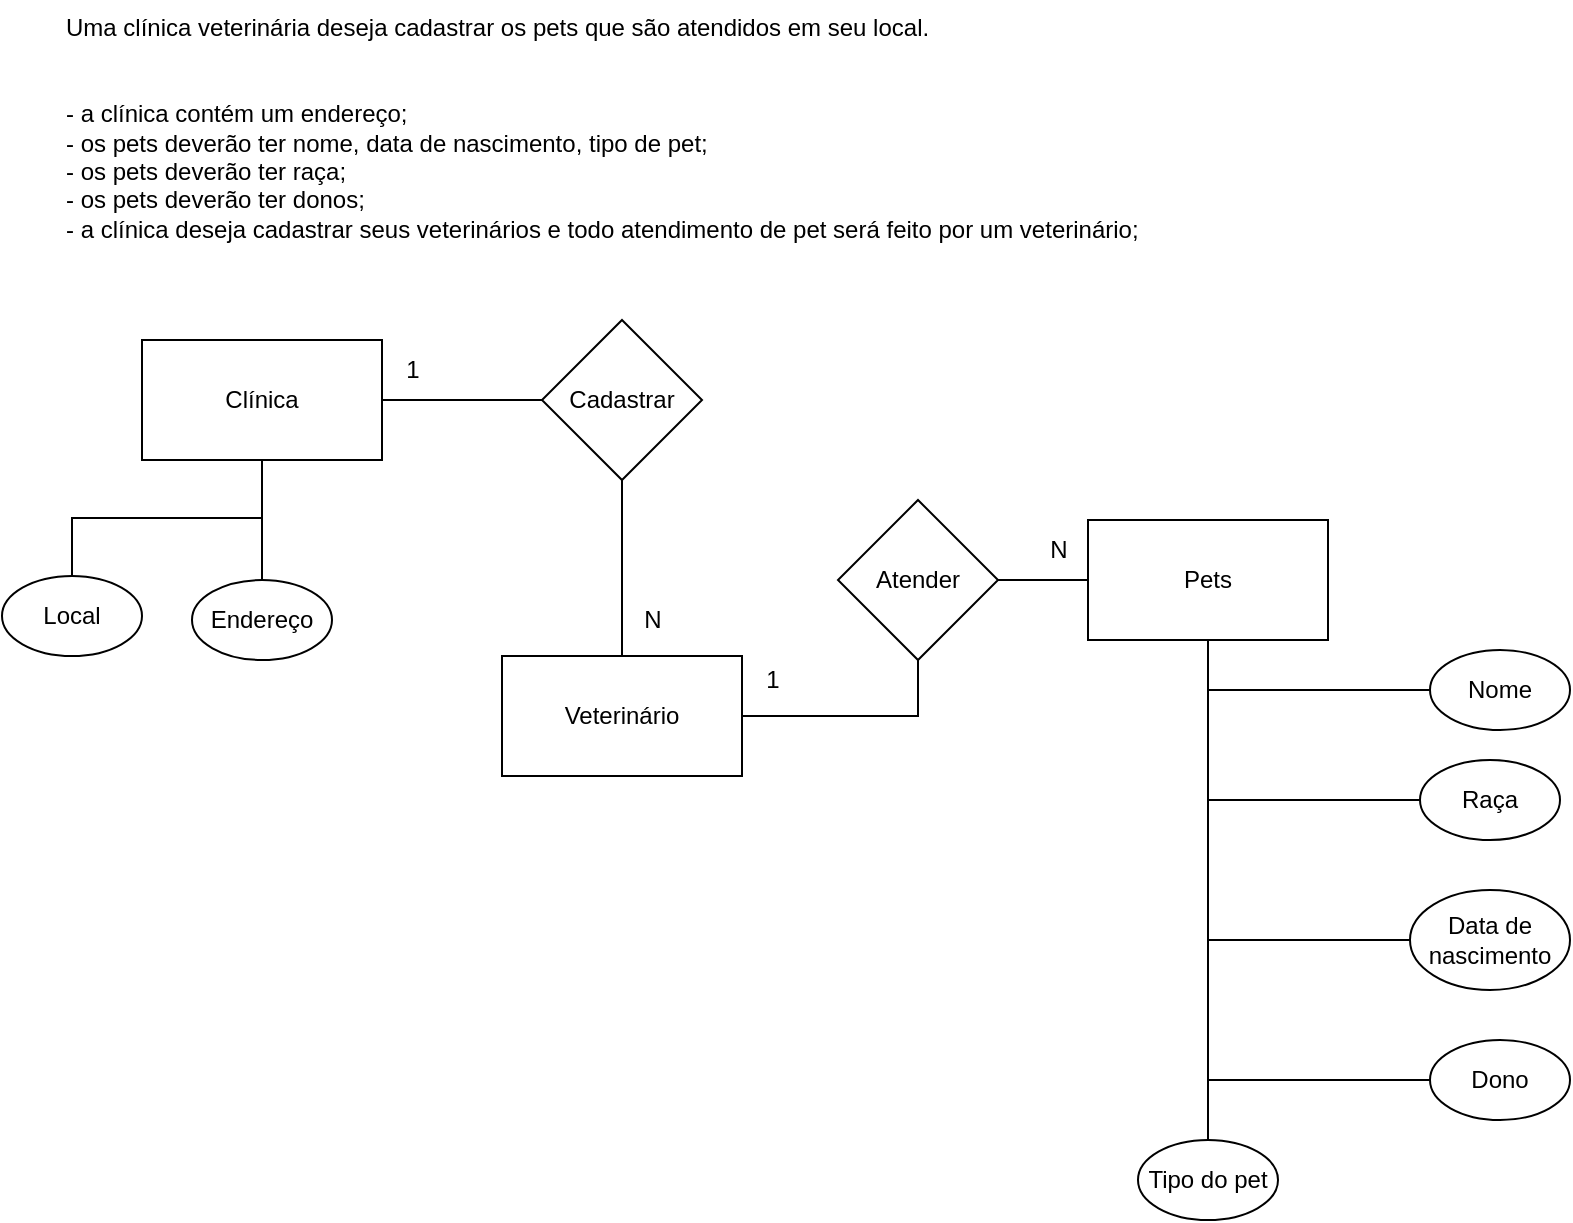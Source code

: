 <mxfile version="21.6.5" type="device">
  <diagram name="Página-1" id="mQhGY9ACcOzEYt235Phv">
    <mxGraphModel dx="1050" dy="533" grid="1" gridSize="10" guides="1" tooltips="1" connect="1" arrows="1" fold="1" page="1" pageScale="1" pageWidth="827" pageHeight="1169" math="0" shadow="0">
      <root>
        <mxCell id="0" />
        <mxCell id="1" parent="0" />
        <mxCell id="fu5Ewcn0CZZ8oZ9e_5qF-1" value="Uma clínica veterinária deseja cadastrar os pets que são atendidos em seu local.&#xa;&#xa;&#xa;- a clínica contém um endereço;&#xa;- os pets deverão ter nome, data de nascimento, tipo de pet;&#xa;- os pets deverão ter raça;&#xa;- os pets deverão ter donos;&#xa;- a clínica deseja cadastrar seus veterinários e todo atendimento de pet será feito por um veterinário;" style="text;whiteSpace=wrap;" vertex="1" parent="1">
          <mxGeometry x="40" y="40" width="560" height="150" as="geometry" />
        </mxCell>
        <mxCell id="fu5Ewcn0CZZ8oZ9e_5qF-17" style="edgeStyle=orthogonalEdgeStyle;rounded=0;orthogonalLoop=1;jettySize=auto;html=1;entryX=0;entryY=0.5;entryDx=0;entryDy=0;endArrow=none;endFill=0;" edge="1" parent="1" source="fu5Ewcn0CZZ8oZ9e_5qF-2" target="fu5Ewcn0CZZ8oZ9e_5qF-3">
          <mxGeometry relative="1" as="geometry" />
        </mxCell>
        <mxCell id="fu5Ewcn0CZZ8oZ9e_5qF-2" value="&lt;font style=&quot;vertical-align: inherit;&quot;&gt;&lt;font style=&quot;vertical-align: inherit;&quot;&gt;Clínica&lt;/font&gt;&lt;/font&gt;" style="rounded=0;whiteSpace=wrap;html=1;" vertex="1" parent="1">
          <mxGeometry x="80" y="210" width="120" height="60" as="geometry" />
        </mxCell>
        <mxCell id="fu5Ewcn0CZZ8oZ9e_5qF-35" style="edgeStyle=orthogonalEdgeStyle;rounded=0;orthogonalLoop=1;jettySize=auto;html=1;entryX=0.5;entryY=0;entryDx=0;entryDy=0;endArrow=none;endFill=0;" edge="1" parent="1" source="fu5Ewcn0CZZ8oZ9e_5qF-3" target="fu5Ewcn0CZZ8oZ9e_5qF-24">
          <mxGeometry relative="1" as="geometry" />
        </mxCell>
        <mxCell id="fu5Ewcn0CZZ8oZ9e_5qF-3" value="Cadastrar" style="rhombus;whiteSpace=wrap;html=1;" vertex="1" parent="1">
          <mxGeometry x="280" y="200" width="80" height="80" as="geometry" />
        </mxCell>
        <mxCell id="fu5Ewcn0CZZ8oZ9e_5qF-4" value="&lt;font style=&quot;vertical-align: inherit;&quot;&gt;&lt;font style=&quot;vertical-align: inherit;&quot;&gt;Pets&lt;/font&gt;&lt;/font&gt;" style="rounded=0;whiteSpace=wrap;html=1;" vertex="1" parent="1">
          <mxGeometry x="553" y="300" width="120" height="60" as="geometry" />
        </mxCell>
        <mxCell id="fu5Ewcn0CZZ8oZ9e_5qF-6" style="edgeStyle=orthogonalEdgeStyle;rounded=0;orthogonalLoop=1;jettySize=auto;html=1;entryX=0.5;entryY=1;entryDx=0;entryDy=0;endArrow=none;endFill=0;" edge="1" parent="1" source="fu5Ewcn0CZZ8oZ9e_5qF-5" target="fu5Ewcn0CZZ8oZ9e_5qF-2">
          <mxGeometry relative="1" as="geometry" />
        </mxCell>
        <mxCell id="fu5Ewcn0CZZ8oZ9e_5qF-5" value="&lt;font style=&quot;vertical-align: inherit;&quot;&gt;&lt;font style=&quot;vertical-align: inherit;&quot;&gt;Endereço&lt;/font&gt;&lt;/font&gt;" style="ellipse;whiteSpace=wrap;html=1;" vertex="1" parent="1">
          <mxGeometry x="105" y="330" width="70" height="40" as="geometry" />
        </mxCell>
        <mxCell id="fu5Ewcn0CZZ8oZ9e_5qF-42" style="edgeStyle=orthogonalEdgeStyle;rounded=0;orthogonalLoop=1;jettySize=auto;html=1;entryX=0.5;entryY=1;entryDx=0;entryDy=0;endArrow=none;endFill=0;" edge="1" parent="1" source="fu5Ewcn0CZZ8oZ9e_5qF-7" target="fu5Ewcn0CZZ8oZ9e_5qF-4">
          <mxGeometry relative="1" as="geometry" />
        </mxCell>
        <mxCell id="fu5Ewcn0CZZ8oZ9e_5qF-7" value="&lt;font style=&quot;vertical-align: inherit;&quot;&gt;&lt;font style=&quot;vertical-align: inherit;&quot;&gt;&lt;font style=&quot;vertical-align: inherit;&quot;&gt;&lt;font style=&quot;vertical-align: inherit;&quot;&gt;Nome&lt;/font&gt;&lt;/font&gt;&lt;/font&gt;&lt;/font&gt;" style="ellipse;whiteSpace=wrap;html=1;" vertex="1" parent="1">
          <mxGeometry x="724" y="365" width="70" height="40" as="geometry" />
        </mxCell>
        <mxCell id="fu5Ewcn0CZZ8oZ9e_5qF-40" style="edgeStyle=orthogonalEdgeStyle;rounded=0;orthogonalLoop=1;jettySize=auto;html=1;entryX=0.5;entryY=1;entryDx=0;entryDy=0;endArrow=none;endFill=0;" edge="1" parent="1" source="fu5Ewcn0CZZ8oZ9e_5qF-8" target="fu5Ewcn0CZZ8oZ9e_5qF-4">
          <mxGeometry relative="1" as="geometry" />
        </mxCell>
        <mxCell id="fu5Ewcn0CZZ8oZ9e_5qF-8" value="&lt;font style=&quot;vertical-align: inherit;&quot;&gt;&lt;font style=&quot;vertical-align: inherit;&quot;&gt;&lt;font style=&quot;vertical-align: inherit;&quot;&gt;&lt;font style=&quot;vertical-align: inherit;&quot;&gt;&lt;font style=&quot;vertical-align: inherit;&quot;&gt;&lt;font style=&quot;vertical-align: inherit;&quot;&gt;Data de nascimento&lt;/font&gt;&lt;/font&gt;&lt;/font&gt;&lt;/font&gt;&lt;/font&gt;&lt;/font&gt;" style="ellipse;whiteSpace=wrap;html=1;" vertex="1" parent="1">
          <mxGeometry x="714" y="485" width="80" height="50" as="geometry" />
        </mxCell>
        <mxCell id="fu5Ewcn0CZZ8oZ9e_5qF-41" style="edgeStyle=orthogonalEdgeStyle;rounded=0;orthogonalLoop=1;jettySize=auto;html=1;entryX=0.5;entryY=1;entryDx=0;entryDy=0;endArrow=none;endFill=0;" edge="1" parent="1" source="fu5Ewcn0CZZ8oZ9e_5qF-9" target="fu5Ewcn0CZZ8oZ9e_5qF-4">
          <mxGeometry relative="1" as="geometry" />
        </mxCell>
        <mxCell id="fu5Ewcn0CZZ8oZ9e_5qF-9" value="&lt;font style=&quot;vertical-align: inherit;&quot;&gt;&lt;font style=&quot;vertical-align: inherit;&quot;&gt;&lt;font style=&quot;vertical-align: inherit;&quot;&gt;&lt;font style=&quot;vertical-align: inherit;&quot;&gt;&lt;font style=&quot;vertical-align: inherit;&quot;&gt;&lt;font style=&quot;vertical-align: inherit;&quot;&gt;Raça&lt;/font&gt;&lt;/font&gt;&lt;/font&gt;&lt;/font&gt;&lt;/font&gt;&lt;/font&gt;" style="ellipse;whiteSpace=wrap;html=1;" vertex="1" parent="1">
          <mxGeometry x="719" y="420" width="70" height="40" as="geometry" />
        </mxCell>
        <mxCell id="fu5Ewcn0CZZ8oZ9e_5qF-38" style="edgeStyle=orthogonalEdgeStyle;rounded=0;orthogonalLoop=1;jettySize=auto;html=1;entryX=0.5;entryY=1;entryDx=0;entryDy=0;endArrow=none;endFill=0;" edge="1" parent="1" source="fu5Ewcn0CZZ8oZ9e_5qF-13" target="fu5Ewcn0CZZ8oZ9e_5qF-4">
          <mxGeometry relative="1" as="geometry" />
        </mxCell>
        <mxCell id="fu5Ewcn0CZZ8oZ9e_5qF-13" value="&lt;font style=&quot;vertical-align: inherit;&quot;&gt;&lt;font style=&quot;vertical-align: inherit;&quot;&gt;&lt;font style=&quot;vertical-align: inherit;&quot;&gt;&lt;font style=&quot;vertical-align: inherit;&quot;&gt;&lt;font style=&quot;vertical-align: inherit;&quot;&gt;&lt;font style=&quot;vertical-align: inherit;&quot;&gt;Dono&lt;/font&gt;&lt;/font&gt;&lt;/font&gt;&lt;/font&gt;&lt;/font&gt;&lt;/font&gt;" style="ellipse;whiteSpace=wrap;html=1;" vertex="1" parent="1">
          <mxGeometry x="724" y="560" width="70" height="40" as="geometry" />
        </mxCell>
        <mxCell id="fu5Ewcn0CZZ8oZ9e_5qF-37" style="edgeStyle=orthogonalEdgeStyle;rounded=0;orthogonalLoop=1;jettySize=auto;html=1;entryX=0.5;entryY=1;entryDx=0;entryDy=0;endArrow=none;endFill=0;" edge="1" parent="1" source="fu5Ewcn0CZZ8oZ9e_5qF-14" target="fu5Ewcn0CZZ8oZ9e_5qF-4">
          <mxGeometry relative="1" as="geometry" />
        </mxCell>
        <mxCell id="fu5Ewcn0CZZ8oZ9e_5qF-14" value="&lt;font style=&quot;vertical-align: inherit;&quot;&gt;&lt;font style=&quot;vertical-align: inherit;&quot;&gt;&lt;font style=&quot;vertical-align: inherit;&quot;&gt;&lt;font style=&quot;vertical-align: inherit;&quot;&gt;&lt;font style=&quot;vertical-align: inherit;&quot;&gt;&lt;font style=&quot;vertical-align: inherit;&quot;&gt;Tipo do pet&lt;/font&gt;&lt;/font&gt;&lt;/font&gt;&lt;/font&gt;&lt;/font&gt;&lt;/font&gt;" style="ellipse;whiteSpace=wrap;html=1;" vertex="1" parent="1">
          <mxGeometry x="578" y="610" width="70" height="40" as="geometry" />
        </mxCell>
        <mxCell id="fu5Ewcn0CZZ8oZ9e_5qF-19" value="1" style="text;html=1;align=center;verticalAlign=middle;resizable=0;points=[];autosize=1;strokeColor=none;fillColor=none;" vertex="1" parent="1">
          <mxGeometry x="200" y="210" width="30" height="30" as="geometry" />
        </mxCell>
        <mxCell id="fu5Ewcn0CZZ8oZ9e_5qF-20" value="N" style="text;html=1;align=center;verticalAlign=middle;resizable=0;points=[];autosize=1;strokeColor=none;fillColor=none;" vertex="1" parent="1">
          <mxGeometry x="523" y="300" width="30" height="30" as="geometry" />
        </mxCell>
        <mxCell id="fu5Ewcn0CZZ8oZ9e_5qF-23" style="edgeStyle=orthogonalEdgeStyle;rounded=0;orthogonalLoop=1;jettySize=auto;html=1;entryX=0.5;entryY=1;entryDx=0;entryDy=0;endArrow=none;endFill=0;" edge="1" parent="1" source="fu5Ewcn0CZZ8oZ9e_5qF-22" target="fu5Ewcn0CZZ8oZ9e_5qF-2">
          <mxGeometry relative="1" as="geometry" />
        </mxCell>
        <mxCell id="fu5Ewcn0CZZ8oZ9e_5qF-22" value="&lt;font style=&quot;vertical-align: inherit;&quot;&gt;&lt;font style=&quot;vertical-align: inherit;&quot;&gt;Local&lt;/font&gt;&lt;/font&gt;" style="ellipse;whiteSpace=wrap;html=1;" vertex="1" parent="1">
          <mxGeometry x="10" y="328" width="70" height="40" as="geometry" />
        </mxCell>
        <mxCell id="fu5Ewcn0CZZ8oZ9e_5qF-27" style="edgeStyle=orthogonalEdgeStyle;rounded=0;orthogonalLoop=1;jettySize=auto;html=1;entryX=0.5;entryY=1;entryDx=0;entryDy=0;endArrow=none;endFill=0;" edge="1" parent="1" source="fu5Ewcn0CZZ8oZ9e_5qF-24" target="fu5Ewcn0CZZ8oZ9e_5qF-26">
          <mxGeometry relative="1" as="geometry" />
        </mxCell>
        <mxCell id="fu5Ewcn0CZZ8oZ9e_5qF-24" value="&lt;font style=&quot;vertical-align: inherit;&quot;&gt;&lt;font style=&quot;vertical-align: inherit;&quot;&gt;Veterinário&lt;/font&gt;&lt;/font&gt;" style="rounded=0;whiteSpace=wrap;html=1;" vertex="1" parent="1">
          <mxGeometry x="260" y="368" width="120" height="60" as="geometry" />
        </mxCell>
        <mxCell id="fu5Ewcn0CZZ8oZ9e_5qF-28" style="edgeStyle=orthogonalEdgeStyle;rounded=0;orthogonalLoop=1;jettySize=auto;html=1;entryX=0;entryY=0.5;entryDx=0;entryDy=0;endArrow=none;endFill=0;" edge="1" parent="1" source="fu5Ewcn0CZZ8oZ9e_5qF-26" target="fu5Ewcn0CZZ8oZ9e_5qF-4">
          <mxGeometry relative="1" as="geometry" />
        </mxCell>
        <mxCell id="fu5Ewcn0CZZ8oZ9e_5qF-26" value="Atender" style="rhombus;whiteSpace=wrap;html=1;" vertex="1" parent="1">
          <mxGeometry x="428" y="290" width="80" height="80" as="geometry" />
        </mxCell>
        <mxCell id="fu5Ewcn0CZZ8oZ9e_5qF-29" value="1" style="text;html=1;align=center;verticalAlign=middle;resizable=0;points=[];autosize=1;strokeColor=none;fillColor=none;" vertex="1" parent="1">
          <mxGeometry x="380" y="365" width="30" height="30" as="geometry" />
        </mxCell>
        <mxCell id="fu5Ewcn0CZZ8oZ9e_5qF-36" value="N" style="text;html=1;align=center;verticalAlign=middle;resizable=0;points=[];autosize=1;strokeColor=none;fillColor=none;" vertex="1" parent="1">
          <mxGeometry x="320" y="335" width="30" height="30" as="geometry" />
        </mxCell>
      </root>
    </mxGraphModel>
  </diagram>
</mxfile>

